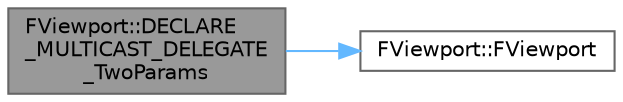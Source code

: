 digraph "FViewport::DECLARE_MULTICAST_DELEGATE_TwoParams"
{
 // INTERACTIVE_SVG=YES
 // LATEX_PDF_SIZE
  bgcolor="transparent";
  edge [fontname=Helvetica,fontsize=10,labelfontname=Helvetica,labelfontsize=10];
  node [fontname=Helvetica,fontsize=10,shape=box,height=0.2,width=0.4];
  rankdir="LR";
  Node1 [id="Node000001",label="FViewport::DECLARE\l_MULTICAST_DELEGATE\l_TwoParams",height=0.2,width=0.4,color="gray40", fillcolor="grey60", style="filled", fontcolor="black",tooltip="delegate type for viewport resize events ( Params: FViewport* Viewport, uint32 )"];
  Node1 -> Node2 [id="edge1_Node000001_Node000002",color="steelblue1",style="solid",tooltip=" "];
  Node2 [id="Node000002",label="FViewport::FViewport",height=0.2,width=0.4,color="grey40", fillcolor="white", style="filled",URL="$d7/d9d/classFViewport.html#ae71bbdda5af6b40a8ef98c43e6aa8724",tooltip=" "];
}
